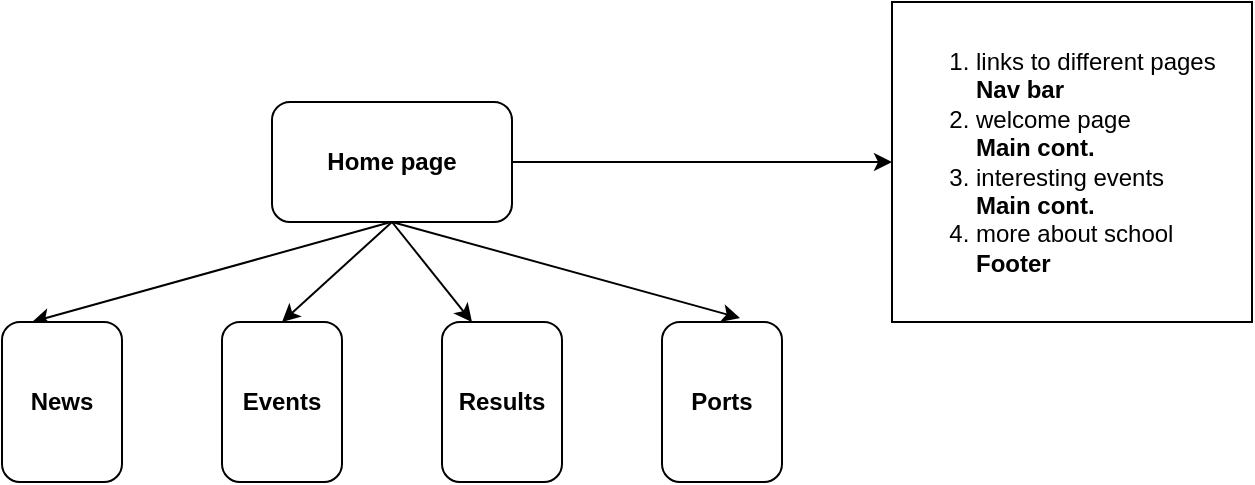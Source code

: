 <mxfile version="21.0.2" type="github"><diagram name="Page-1" id="oVM9JtG-ipqWCCxH0-Vu"><mxGraphModel dx="1207" dy="610" grid="1" gridSize="10" guides="1" tooltips="1" connect="1" arrows="1" fold="1" page="1" pageScale="1" pageWidth="850" pageHeight="1100" math="0" shadow="0"><root><mxCell id="0"/><mxCell id="1" parent="0"/><mxCell id="QO_A8vKUIUV7Y7PJ6G1i-1" value="&lt;b&gt;Home page&lt;/b&gt;" style="rounded=1;whiteSpace=wrap;html=1;" vertex="1" parent="1"><mxGeometry x="280" y="50" width="120" height="60" as="geometry"/></mxCell><mxCell id="QO_A8vKUIUV7Y7PJ6G1i-2" value="" style="endArrow=classic;html=1;rounded=0;exitX=1;exitY=0.5;exitDx=0;exitDy=0;entryX=0;entryY=0.5;entryDx=0;entryDy=0;" edge="1" parent="1" source="QO_A8vKUIUV7Y7PJ6G1i-1" target="QO_A8vKUIUV7Y7PJ6G1i-4"><mxGeometry width="50" height="50" relative="1" as="geometry"><mxPoint x="400" y="250" as="sourcePoint"/><mxPoint x="480" y="80" as="targetPoint"/></mxGeometry></mxCell><mxCell id="QO_A8vKUIUV7Y7PJ6G1i-3" value="" style="endArrow=classic;html=1;rounded=0;exitX=1;exitY=0.5;exitDx=0;exitDy=0;entryX=0;entryY=0.75;entryDx=0;entryDy=0;" edge="1" parent="1" target="QO_A8vKUIUV7Y7PJ6G1i-5"><mxGeometry width="50" height="50" relative="1" as="geometry"><mxPoint x="339.5" y="110" as="sourcePoint"/><mxPoint x="340" y="150" as="targetPoint"/></mxGeometry></mxCell><mxCell id="QO_A8vKUIUV7Y7PJ6G1i-4" value="&lt;ol&gt;&lt;li&gt;links to different pages &lt;b&gt;Nav bar&lt;/b&gt;&lt;/li&gt;&lt;li&gt;welcome page&lt;br&gt;&lt;b&gt;Main cont.&lt;/b&gt;&lt;/li&gt;&lt;li&gt;interesting events&lt;br style=&quot;border-color: var(--border-color);&quot;&gt;&lt;b style=&quot;border-color: var(--border-color);&quot;&gt;Main cont.&lt;/b&gt;&lt;/li&gt;&lt;li&gt;more about school&lt;br&gt;&lt;b&gt;Footer&lt;/b&gt;&lt;/li&gt;&lt;/ol&gt;" style="rounded=0;whiteSpace=wrap;html=1;align=left;" vertex="1" parent="1"><mxGeometry x="590" width="180" height="160" as="geometry"/></mxCell><mxCell id="QO_A8vKUIUV7Y7PJ6G1i-5" value="&lt;b&gt;News&lt;/b&gt;" style="rounded=1;whiteSpace=wrap;html=1;direction=south;" vertex="1" parent="1"><mxGeometry x="145" y="160" width="60" height="80" as="geometry"/></mxCell><mxCell id="QO_A8vKUIUV7Y7PJ6G1i-6" value="&lt;b&gt;Events&lt;/b&gt;" style="rounded=1;whiteSpace=wrap;html=1;direction=south;" vertex="1" parent="1"><mxGeometry x="255" y="160" width="60" height="80" as="geometry"/></mxCell><mxCell id="QO_A8vKUIUV7Y7PJ6G1i-7" value="&lt;b&gt;Results&lt;/b&gt;" style="rounded=1;whiteSpace=wrap;html=1;direction=south;" vertex="1" parent="1"><mxGeometry x="365" y="160" width="60" height="80" as="geometry"/></mxCell><mxCell id="QO_A8vKUIUV7Y7PJ6G1i-8" value="&lt;b&gt;Ports&lt;/b&gt;" style="rounded=1;whiteSpace=wrap;html=1;direction=south;" vertex="1" parent="1"><mxGeometry x="475" y="160" width="60" height="80" as="geometry"/></mxCell><mxCell id="QO_A8vKUIUV7Y7PJ6G1i-15" value="" style="endArrow=classic;html=1;rounded=0;entryX=0;entryY=0.5;entryDx=0;entryDy=0;" edge="1" parent="1" target="QO_A8vKUIUV7Y7PJ6G1i-6"><mxGeometry width="50" height="50" relative="1" as="geometry"><mxPoint x="340" y="110" as="sourcePoint"/><mxPoint x="170" y="170" as="targetPoint"/></mxGeometry></mxCell><mxCell id="QO_A8vKUIUV7Y7PJ6G1i-16" value="" style="endArrow=classic;html=1;rounded=0;entryX=0;entryY=0.75;entryDx=0;entryDy=0;" edge="1" parent="1" target="QO_A8vKUIUV7Y7PJ6G1i-7"><mxGeometry width="50" height="50" relative="1" as="geometry"><mxPoint x="340" y="110" as="sourcePoint"/><mxPoint x="295" y="170" as="targetPoint"/></mxGeometry></mxCell><mxCell id="QO_A8vKUIUV7Y7PJ6G1i-17" value="" style="endArrow=classic;html=1;rounded=0;entryX=-0.025;entryY=0.35;entryDx=0;entryDy=0;entryPerimeter=0;" edge="1" parent="1" target="QO_A8vKUIUV7Y7PJ6G1i-8"><mxGeometry width="50" height="50" relative="1" as="geometry"><mxPoint x="340" y="110" as="sourcePoint"/><mxPoint x="170" y="170" as="targetPoint"/></mxGeometry></mxCell></root></mxGraphModel></diagram></mxfile>